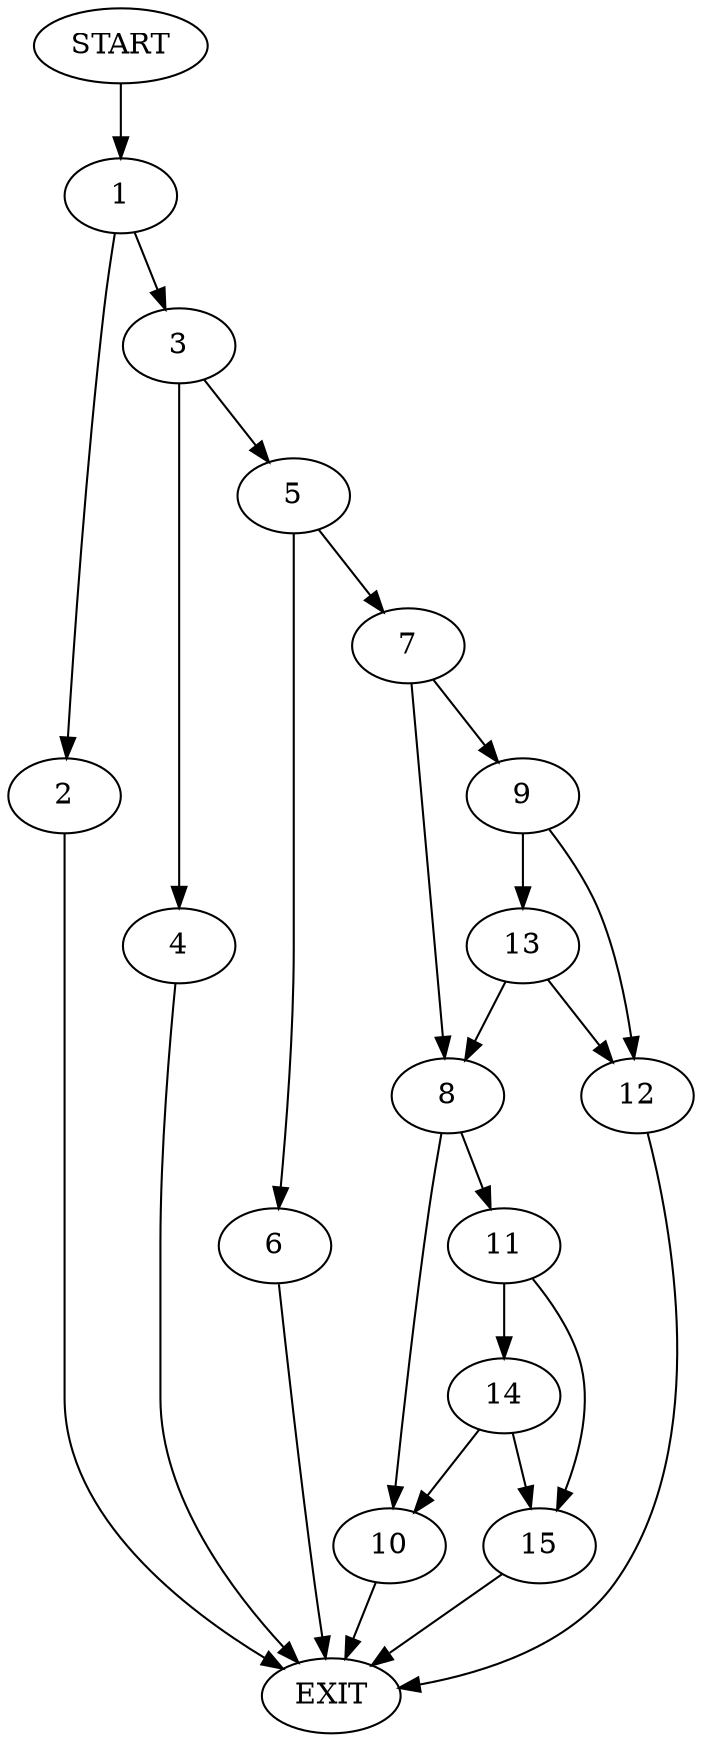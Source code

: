 digraph {
0 [label="START"]
16 [label="EXIT"]
0 -> 1
1 -> 2
1 -> 3
2 -> 16
3 -> 4
3 -> 5
4 -> 16
5 -> 6
5 -> 7
6 -> 16
7 -> 8
7 -> 9
8 -> 10
8 -> 11
9 -> 12
9 -> 13
13 -> 8
13 -> 12
12 -> 16
11 -> 14
11 -> 15
10 -> 16
15 -> 16
14 -> 10
14 -> 15
}
